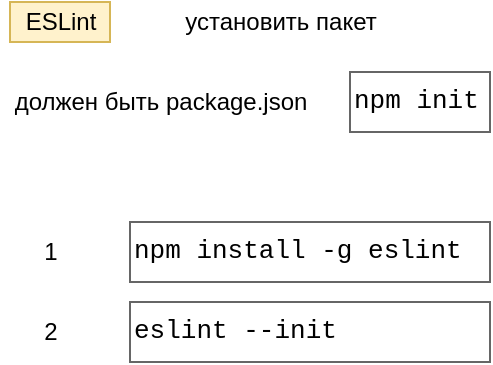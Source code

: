 <mxfile version="13.7.3" type="device" pages="2"><diagram id="C0SLp1-Ot98nmbYjIeOZ" name="linter"><mxGraphModel dx="592" dy="590" grid="1" gridSize="10" guides="1" tooltips="1" connect="1" arrows="1" fold="1" page="1" pageScale="1" pageWidth="827" pageHeight="1169" math="0" shadow="0"><root><mxCell id="0"/><mxCell id="1" parent="0"/><mxCell id="V-LvTP1Zerb5OMs3tv2S-1" value="ESLint" style="text;html=1;align=center;verticalAlign=middle;resizable=0;points=[];autosize=1;fillColor=#fff2cc;strokeColor=#d6b656;" parent="1" vertex="1"><mxGeometry x="40" y="40" width="50" height="20" as="geometry"/></mxCell><mxCell id="V-LvTP1Zerb5OMs3tv2S-2" value="&lt;span style=&quot;font-family: &amp;#34;sf mono&amp;#34; , &amp;#34;monaco&amp;#34; , &amp;#34;menlo&amp;#34; , &amp;#34;consolas&amp;#34; , &amp;#34;ubuntu mono&amp;#34; , &amp;#34;liberation mono&amp;#34; , &amp;#34;dejavu sans mono&amp;#34; , &amp;#34;courier new&amp;#34; , monospace ; font-size: 13px ; font-style: normal ; font-weight: 400 ; letter-spacing: normal ; text-indent: 0px ; text-transform: none ; word-spacing: 0px ; display: inline ; float: none&quot;&gt;&lt;font color=&quot;#000000&quot;&gt;npm install -g eslint&lt;/font&gt;&lt;/span&gt;" style="text;whiteSpace=wrap;html=1;strokeColor=#666666;fontColor=#333333;fillColor=#FFFFFF;" parent="1" vertex="1"><mxGeometry x="100" y="150" width="180" height="30" as="geometry"/></mxCell><mxCell id="V-LvTP1Zerb5OMs3tv2S-3" value="1" style="text;html=1;align=center;verticalAlign=middle;resizable=0;points=[];autosize=1;" parent="1" vertex="1"><mxGeometry x="50" y="155" width="20" height="20" as="geometry"/></mxCell><mxCell id="V-LvTP1Zerb5OMs3tv2S-4" value="установить пакет" style="text;html=1;align=center;verticalAlign=middle;resizable=0;points=[];autosize=1;" parent="1" vertex="1"><mxGeometry x="120" y="40" width="110" height="20" as="geometry"/></mxCell><mxCell id="V-LvTP1Zerb5OMs3tv2S-5" value="&lt;span style=&quot;font-family: &amp;#34;sf mono&amp;#34; , &amp;#34;monaco&amp;#34; , &amp;#34;menlo&amp;#34; , &amp;#34;consolas&amp;#34; , &amp;#34;ubuntu mono&amp;#34; , &amp;#34;liberation mono&amp;#34; , &amp;#34;dejavu sans mono&amp;#34; , &amp;#34;courier new&amp;#34; , monospace ; font-size: 13px ; font-style: normal ; font-weight: 400 ; letter-spacing: normal ; text-indent: 0px ; text-transform: none ; word-spacing: 0px ; display: inline ; float: none&quot;&gt;&lt;font color=&quot;#000000&quot;&gt;eslint --init&lt;/font&gt;&lt;/span&gt;" style="text;whiteSpace=wrap;html=1;strokeColor=#666666;fontColor=#333333;fillColor=#FFFFFF;" parent="1" vertex="1"><mxGeometry x="100" y="190" width="180" height="30" as="geometry"/></mxCell><mxCell id="V-LvTP1Zerb5OMs3tv2S-6" value="2" style="text;html=1;align=center;verticalAlign=middle;resizable=0;points=[];autosize=1;" parent="1" vertex="1"><mxGeometry x="50" y="195" width="20" height="20" as="geometry"/></mxCell><mxCell id="V-LvTP1Zerb5OMs3tv2S-7" value="должен быть package.json" style="text;html=1;align=center;verticalAlign=middle;resizable=0;points=[];autosize=1;" parent="1" vertex="1"><mxGeometry x="35" y="80" width="160" height="20" as="geometry"/></mxCell><mxCell id="V-LvTP1Zerb5OMs3tv2S-8" value="&lt;span style=&quot;font-family: &amp;#34;sf mono&amp;#34; , &amp;#34;monaco&amp;#34; , &amp;#34;menlo&amp;#34; , &amp;#34;consolas&amp;#34; , &amp;#34;ubuntu mono&amp;#34; , &amp;#34;liberation mono&amp;#34; , &amp;#34;dejavu sans mono&amp;#34; , &amp;#34;courier new&amp;#34; , monospace ; font-size: 13px ; font-style: normal ; font-weight: 400 ; letter-spacing: normal ; text-indent: 0px ; text-transform: none ; word-spacing: 0px ; display: inline ; float: none&quot;&gt;&lt;font color=&quot;#000000&quot;&gt;npm init&lt;/font&gt;&lt;/span&gt;" style="text;whiteSpace=wrap;html=1;strokeColor=#666666;fontColor=#333333;fillColor=#FFFFFF;" parent="1" vertex="1"><mxGeometry x="210" y="75" width="70" height="30" as="geometry"/></mxCell></root></mxGraphModel></diagram><diagram id="ljDLCN17CQ-wYC1gbJo-" name="pritter"><mxGraphModel dx="592" dy="590" grid="1" gridSize="10" guides="1" tooltips="1" connect="1" arrows="1" fold="1" page="1" pageScale="1" pageWidth="827" pageHeight="1169" math="0" shadow="0"><root><mxCell id="Vi2vbNCTCOZBmKpeHVS7-0"/><mxCell id="Vi2vbNCTCOZBmKpeHVS7-1" parent="Vi2vbNCTCOZBmKpeHVS7-0"/><mxCell id="ZzeRFqAwfjwuVieObgSK-0" value="Prettier" style="text;html=1;align=center;verticalAlign=middle;resizable=0;points=[];autosize=1;fillColor=#fff2cc;strokeColor=#d6b656;" parent="Vi2vbNCTCOZBmKpeHVS7-1" vertex="1"><mxGeometry x="40" y="40" width="50" height="20" as="geometry"/></mxCell><mxCell id="ZzeRFqAwfjwuVieObgSK-1" value="установить пакет" style="text;html=1;align=center;verticalAlign=middle;resizable=0;points=[];autosize=1;" parent="Vi2vbNCTCOZBmKpeHVS7-1" vertex="1"><mxGeometry x="120" y="40" width="110" height="20" as="geometry"/></mxCell><mxCell id="ZzeRFqAwfjwuVieObgSK-4" style="edgeStyle=orthogonalEdgeStyle;rounded=0;orthogonalLoop=1;jettySize=auto;html=1;exitX=1;exitY=0.5;exitDx=0;exitDy=0;" parent="Vi2vbNCTCOZBmKpeHVS7-1" source="ZzeRFqAwfjwuVieObgSK-2" edge="1"><mxGeometry relative="1" as="geometry"><mxPoint x="300" y="140" as="targetPoint"/></mxGeometry></mxCell><mxCell id="ZzeRFqAwfjwuVieObgSK-2" value="&lt;strong style=&quot;box-sizing: border-box; font-weight: 700; color: rgb(51, 51, 51); font-size: 16px; font-style: normal; letter-spacing: normal; text-indent: 0px; text-transform: none; word-spacing: 0px; background-color: rgb(255, 255, 255);&quot;&gt;&lt;code style=&quot;box-sizing: border-box; background: rgb(242, 242, 242); color: rgb(84, 84, 84); direction: ltr; text-align: left; text-shadow: none; word-break: normal; word-spacing: normal; font-family: consolas, monaco, &amp;quot;andale mono&amp;quot;, &amp;quot;ubuntu mono&amp;quot;, monospace; border-radius: 3px; line-height: 22px; font-size: 0.938em; padding: 3px;&quot;&gt;CTRL + SHIFT + P&lt;/code&gt;&lt;/strong&gt;" style="text;whiteSpace=wrap;html=1;" parent="Vi2vbNCTCOZBmKpeHVS7-1" vertex="1"><mxGeometry x="40" y="120" width="160" height="40" as="geometry"/></mxCell><mxCell id="ZzeRFqAwfjwuVieObgSK-3" value="&lt;strong style=&quot;box-sizing: border-box; font-weight: 700; color: rgb(51, 51, 51); font-size: 16px; font-style: normal; letter-spacing: normal; text-indent: 0px; text-transform: none; word-spacing: 0px; background-color: rgb(255, 255, 255);&quot;&gt;Format Document&lt;/strong&gt;" style="text;whiteSpace=wrap;html=1;" parent="Vi2vbNCTCOZBmKpeHVS7-1" vertex="1"><mxGeometry x="340" y="125" width="160" height="30" as="geometry"/></mxCell><mxCell id="ZzeRFqAwfjwuVieObgSK-6" value="автоматически изменять" style="text;html=1;align=center;verticalAlign=middle;resizable=0;points=[];autosize=1;" parent="Vi2vbNCTCOZBmKpeHVS7-1" vertex="1"><mxGeometry x="40" y="220" width="150" height="20" as="geometry"/></mxCell><mxCell id="ZzeRFqAwfjwuVieObgSK-7" value="&lt;strong style=&quot;box-sizing: border-box; font-weight: 700; color: rgb(51, 51, 51); font-size: 16px; font-style: normal; letter-spacing: normal; text-indent: 0px; text-transform: none; word-spacing: 0px; background-color: rgb(255, 255, 255);&quot;&gt;&lt;code style=&quot;box-sizing: border-box; background: rgb(242, 242, 242); color: rgb(84, 84, 84); direction: ltr; text-align: left; text-shadow: none; word-break: normal; word-spacing: normal; font-family: consolas, monaco, &amp;quot;andale mono&amp;quot;, &amp;quot;ubuntu mono&amp;quot;, monospace; border-radius: 3px; line-height: 22px; font-size: 0.938em; padding: 3px;&quot;&gt;Editor: Format On Save&lt;/code&gt;&lt;/strong&gt;" style="text;whiteSpace=wrap;html=1;" parent="Vi2vbNCTCOZBmKpeHVS7-1" vertex="1"><mxGeometry x="420" y="245" width="210" height="40" as="geometry"/></mxCell><mxCell id="ZzeRFqAwfjwuVieObgSK-13" style="edgeStyle=orthogonalEdgeStyle;rounded=0;orthogonalLoop=1;jettySize=auto;html=1;exitX=1;exitY=0.5;exitDx=0;exitDy=0;" parent="Vi2vbNCTCOZBmKpeHVS7-1" source="ZzeRFqAwfjwuVieObgSK-8" target="ZzeRFqAwfjwuVieObgSK-11" edge="1"><mxGeometry relative="1" as="geometry"/></mxCell><mxCell id="ZzeRFqAwfjwuVieObgSK-8" value="&lt;strong style=&quot;box-sizing: border-box; font-weight: 700; color: rgb(51, 51, 51); font-size: 16px; font-style: normal; letter-spacing: normal; text-indent: 0px; text-transform: none; word-spacing: 0px; background-color: rgb(255, 255, 255);&quot;&gt;Settings&lt;/strong&gt;&lt;span style=&quot;color: rgb(51, 51, 51); font-size: 16px; font-style: normal; font-weight: 400; letter-spacing: normal; text-indent: 0px; text-transform: none; word-spacing: 0px; background-color: rgb(255, 255, 255); display: inline; float: none;&quot;&gt;&lt;span&gt;&amp;nbsp;&lt;/span&gt;&lt;/span&gt;" style="text;whiteSpace=wrap;html=1;" parent="Vi2vbNCTCOZBmKpeHVS7-1" vertex="1"><mxGeometry x="50" y="250" width="90" height="30" as="geometry"/></mxCell><mxCell id="ZzeRFqAwfjwuVieObgSK-12" style="edgeStyle=orthogonalEdgeStyle;rounded=0;orthogonalLoop=1;jettySize=auto;html=1;exitX=1;exitY=0.5;exitDx=0;exitDy=0;entryX=0;entryY=0.5;entryDx=0;entryDy=0;" parent="Vi2vbNCTCOZBmKpeHVS7-1" source="ZzeRFqAwfjwuVieObgSK-11" target="ZzeRFqAwfjwuVieObgSK-7" edge="1"><mxGeometry relative="1" as="geometry"/></mxCell><mxCell id="ZzeRFqAwfjwuVieObgSK-11" value="&lt;font color=&quot;#333333&quot;&gt;&lt;span style=&quot;font-size: 16px ; background-color: rgb(255 , 255 , 255)&quot;&gt;&lt;b&gt;в поле поиск&lt;/b&gt;&lt;/span&gt;&lt;/font&gt;" style="text;whiteSpace=wrap;html=1;" parent="Vi2vbNCTCOZBmKpeHVS7-1" vertex="1"><mxGeometry x="230" y="250" width="120" height="30" as="geometry"/></mxCell><mxCell id="ZzeRFqAwfjwuVieObgSK-14" value=".prettierrc.json" style="text;whiteSpace=wrap;html=1;" parent="Vi2vbNCTCOZBmKpeHVS7-1" vertex="1"><mxGeometry x="40" y="360" width="100" height="30" as="geometry"/></mxCell><mxCell id="ZzeRFqAwfjwuVieObgSK-15" value="&lt;div style=&quot;color: rgb(212, 212, 212); background-color: rgb(30, 30, 30); font-family: consolas, &amp;quot;courier new&amp;quot;, monospace; font-weight: normal; font-size: 14px; line-height: 19px;&quot;&gt;&lt;div&gt;&lt;span style=&quot;color: #d4d4d4&quot;&gt;{&lt;/span&gt;&lt;/div&gt;&lt;div&gt;&lt;span style=&quot;color: #d4d4d4&quot;&gt;&amp;nbsp; &amp;nbsp; &lt;/span&gt;&lt;span style=&quot;color: #9cdcfe&quot;&gt;&quot;trailingComma&quot;&lt;/span&gt;&lt;span style=&quot;color: #d4d4d4&quot;&gt;: &lt;/span&gt;&lt;span style=&quot;color: #ce9178&quot;&gt;&quot;es5&quot;&lt;/span&gt;&lt;span style=&quot;color: #d4d4d4&quot;&gt;,&lt;/span&gt;&lt;/div&gt;&lt;div&gt;&lt;span style=&quot;color: #d4d4d4&quot;&gt;&amp;nbsp; &amp;nbsp; &lt;/span&gt;&lt;span style=&quot;color: #9cdcfe&quot;&gt;&quot;tabWidth&quot;&lt;/span&gt;&lt;span style=&quot;color: #d4d4d4&quot;&gt;: &lt;/span&gt;&lt;span style=&quot;color: #b5cea8&quot;&gt;4&lt;/span&gt;&lt;span style=&quot;color: #d4d4d4&quot;&gt;,&lt;/span&gt;&lt;/div&gt;&lt;div&gt;&lt;span style=&quot;color: #d4d4d4&quot;&gt;&amp;nbsp; &amp;nbsp; &lt;/span&gt;&lt;span style=&quot;color: #9cdcfe&quot;&gt;&quot;semi&quot;&lt;/span&gt;&lt;span style=&quot;color: #d4d4d4&quot;&gt;: &lt;/span&gt;&lt;span style=&quot;color: #569cd6&quot;&gt;false&lt;/span&gt;&lt;span style=&quot;color: #d4d4d4&quot;&gt;,&lt;/span&gt;&lt;/div&gt;&lt;div&gt;&lt;span style=&quot;color: #d4d4d4&quot;&gt;&amp;nbsp; &amp;nbsp; &lt;/span&gt;&lt;span style=&quot;color: #9cdcfe&quot;&gt;&quot;singleQuote&quot;&lt;/span&gt;&lt;span style=&quot;color: #d4d4d4&quot;&gt;: &lt;/span&gt;&lt;span style=&quot;color: #569cd6&quot;&gt;true&lt;/span&gt;&lt;/div&gt;&lt;div&gt;&lt;span style=&quot;color: #d4d4d4&quot;&gt;&amp;nbsp; }&lt;/span&gt;&lt;/div&gt;&lt;/div&gt;" style="text;whiteSpace=wrap;html=1;" parent="Vi2vbNCTCOZBmKpeHVS7-1" vertex="1"><mxGeometry x="40" y="400" width="230" height="130" as="geometry"/></mxCell></root></mxGraphModel></diagram></mxfile>